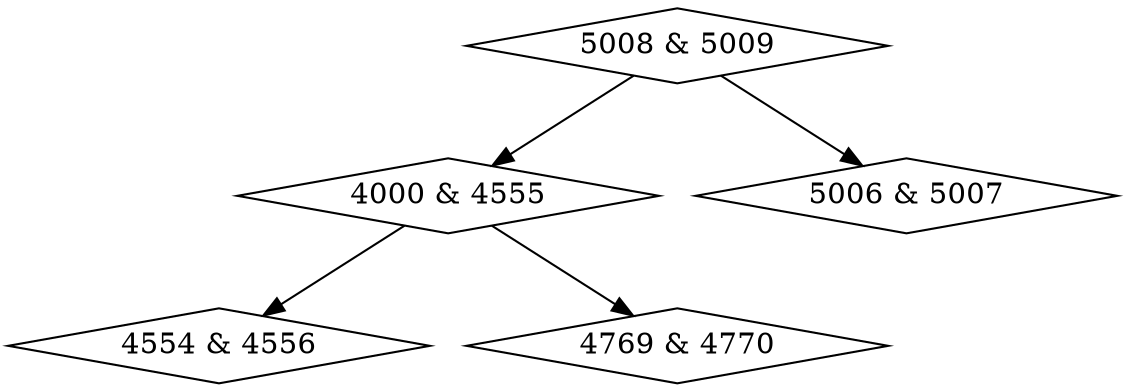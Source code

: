 digraph {
0 [label = "4000 & 4555", shape = diamond];
1 [label = "4554 & 4556", shape = diamond];
2 [label = "4769 & 4770", shape = diamond];
3 [label = "5006 & 5007", shape = diamond];
4 [label = "5008 & 5009", shape = diamond];
0->1;
0->2;
4->0;
4->3;
}
